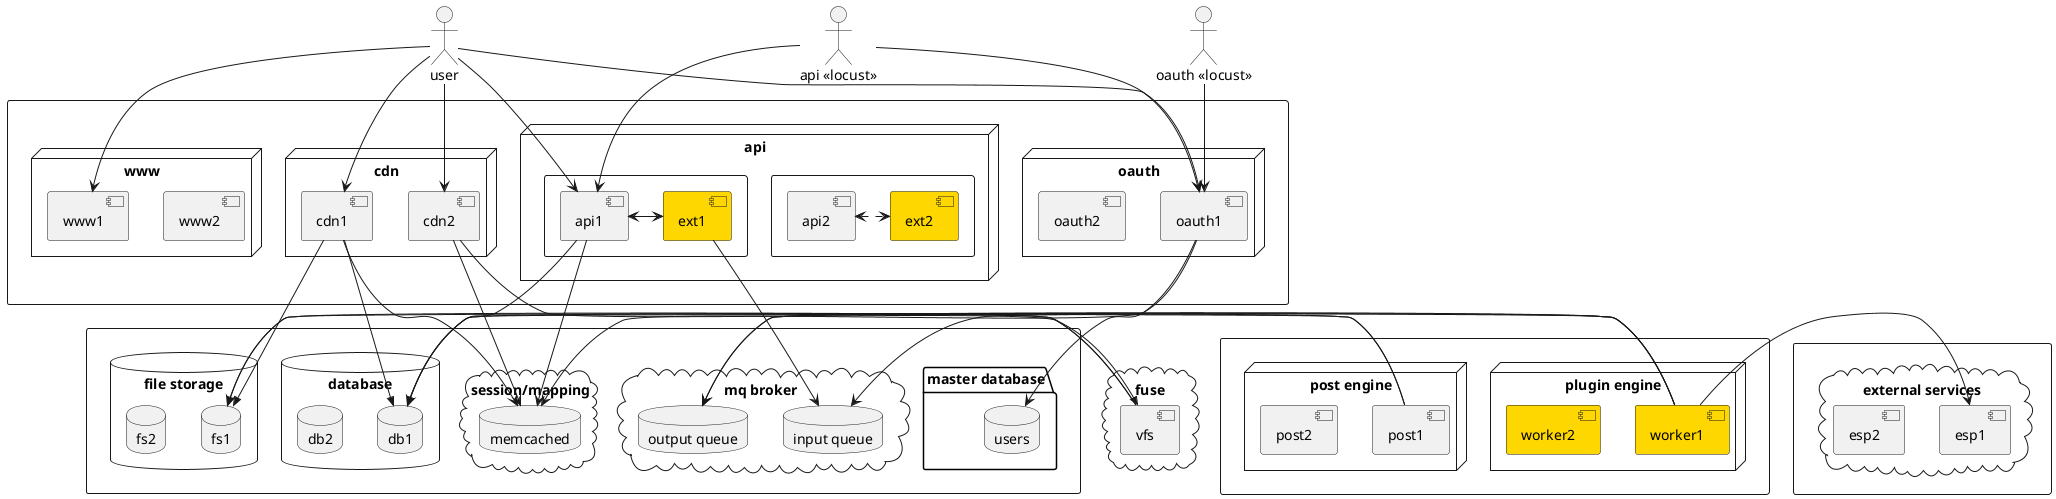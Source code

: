 @startuml

actor user
actor "api <<locust>>" as api_locust
actor "oauth <<locust>>" as oauth_locust

rectangle {
  node "oauth" {
    [oauth1]
    [oauth2]
  }

  node "www" {
    [www2]
    [www1]
  }

  node "api" {
    rectangle {
    [api2]
    [ext2] #Gold
    }
    rectangle {
    [api1]
    [ext1] #Gold
    }
  }

  node "cdn" {
    [cdn1]
    [cdn2]
  }
}

  cloud "fuse" {
     [vfs]
  }

rectangle {
  cloud "session/mapping" {
    database memcached as mem
  }

  cloud "mq broker" {
    database "input queue" as input
    database "output queue" as output
  }

  package "master database" {
    database users as map
  }

  database database {
    database db1
    database db2
  }


  database "file storage" {
    database fs1
    database fs2
  }
}

rectangle {
  node "plugin engine" {
    [worker1] #Gold
    [worker2] #Gold
  }

  node "post engine" {
    [post1]
    [post2]
   }
}

rectangle {
  cloud "external services" {
    [esp1]
    [esp2]
  }
}

user --> [www1]
user --> [api1]
user --> [cdn1]
user --> [cdn2]

oauth_locust --> [oauth1]

api_locust --> [api1]
api_locust --> [oauth1]

[api1] --> mem
user --> [oauth1]
[cdn1] ->> db1
[cdn2] ->> vfs
[cdn2] -> mem
[oauth1] --> map
[cdn1] -> mem
[oauth1] -> mem

[vfs] -> db1
[vfs] -> fs1
[cdn1] ->> fs1
[api1] ->> db1
[api1] <-> [ext1]
[api2] <.> [ext2]
[ext1] -> input
input <- [worker1]
output <- [worker1]
fs1 <<- [worker1]
output <- [post1]

db1 <<- [post1]
[worker1] -> [esp1]

@enduml